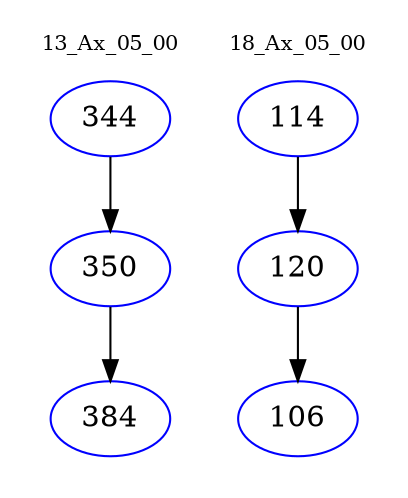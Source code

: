 digraph{
subgraph cluster_0 {
color = white
label = "13_Ax_05_00";
fontsize=10;
T0_344 [label="344", color="blue"]
T0_344 -> T0_350 [color="black"]
T0_350 [label="350", color="blue"]
T0_350 -> T0_384 [color="black"]
T0_384 [label="384", color="blue"]
}
subgraph cluster_1 {
color = white
label = "18_Ax_05_00";
fontsize=10;
T1_114 [label="114", color="blue"]
T1_114 -> T1_120 [color="black"]
T1_120 [label="120", color="blue"]
T1_120 -> T1_106 [color="black"]
T1_106 [label="106", color="blue"]
}
}
